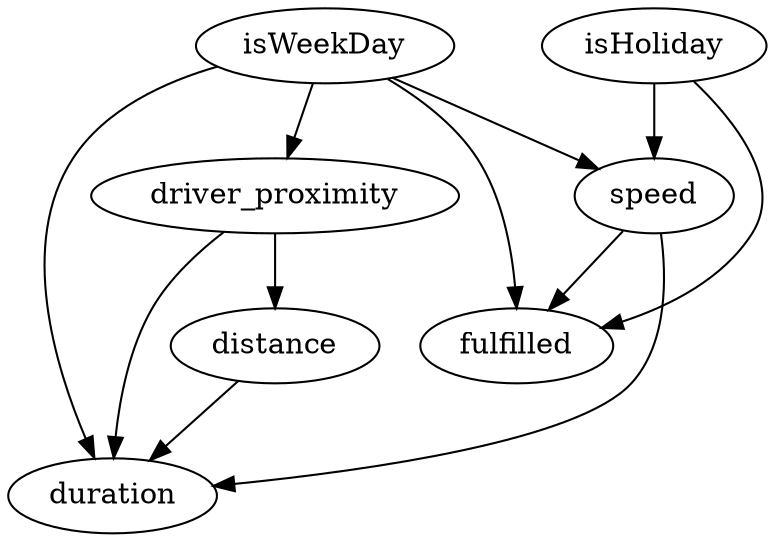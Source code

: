strict digraph  {
distance;
isWeekDay;
duration;
isHoliday;
speed;
driver_proximity;
fulfilled;
distance -> duration  [origin=unknown];
isWeekDay -> fulfilled  [origin=learned, weight="1.009585441174931"];
isWeekDay -> speed  [origin=unknown];
isWeekDay -> driver_proximity  [origin=unknown];
isWeekDay -> duration  [origin=unknown];
isHoliday -> fulfilled  [origin=learned, weight="0.9995792219184348"];
isHoliday -> speed  [origin=unknown];
speed -> duration  [origin=learned, weight="-8.234879172927396"];
speed -> fulfilled  [origin=learned, weight="-32.331535490747534"];
driver_proximity -> duration  [origin=learned, weight="1.13186204455636"];
driver_proximity -> distance  [origin=unknown];
}
